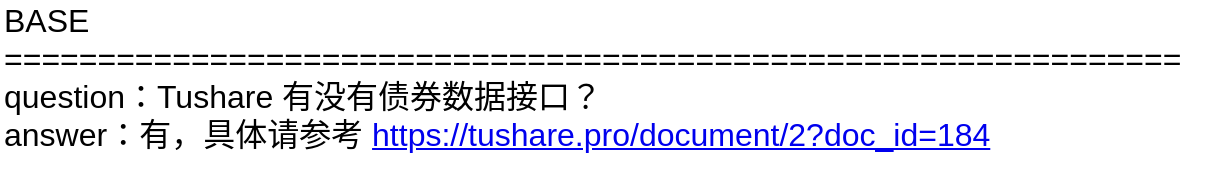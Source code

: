 <mxfile version="11.3.0" type="github" pages="2"><diagram id="3CExkol86nb7sZduVqyv" name="数据格式"><mxGraphModel dx="1040" dy="539" grid="1" gridSize="10" guides="1" tooltips="1" connect="1" arrows="1" fold="1" page="1" pageScale="1" pageWidth="850" pageHeight="1100" math="0" shadow="0"><root><mxCell id="0"/><mxCell id="1" parent="0"/><mxCell id="xafOQikvXWBFnsBsjxqg-1" value="&lt;font style=&quot;font-size: 16px&quot;&gt;BASE&amp;nbsp;&lt;br&gt;===============================================================&lt;br&gt;question：Tushare 有没有债券数据接口？&lt;br&gt;answer：有，具体请参考&amp;nbsp;&lt;a href=&quot;https://tushare.pro/document/2?doc_id=184&quot;&gt;https://tushare.pro/document/2?doc_id=184&lt;/a&gt;&lt;br&gt;&amp;nbsp;&lt;/font&gt;" style="text;html=1;strokeColor=none;fillColor=none;align=left;verticalAlign=middle;whiteSpace=wrap;rounded=0;" vertex="1" parent="1"><mxGeometry x="80" y="90" width="610" height="90" as="geometry"/></mxCell></root></mxGraphModel></diagram><diagram id="eDqhxSSTr_87cPjcIL40" name="Page-2"><mxGraphModel dx="1040" dy="539" grid="1" gridSize="10" guides="1" tooltips="1" connect="1" arrows="1" fold="1" page="1" pageScale="1" pageWidth="850" pageHeight="1100" math="0" shadow="0"><root><mxCell id="5LqbDZoRqiL3AFKJSfUx-0"/><mxCell id="5LqbDZoRqiL3AFKJSfUx-1" parent="5LqbDZoRqiL3AFKJSfUx-0"/><mxCell id="5LqbDZoRqiL3AFKJSfUx-2" value="参考：&lt;a href=&quot;https://github.com/baidu/AnyQ&quot; style=&quot;font-size: 16px;&quot;&gt;https://github.com/baidu/AnyQ&lt;/a&gt;" style="text;html=1;strokeColor=none;fillColor=none;align=center;verticalAlign=middle;whiteSpace=wrap;rounded=0;fontSize=16;" vertex="1" parent="5LqbDZoRqiL3AFKJSfUx-1"><mxGeometry x="20" y="20" width="290" height="30" as="geometry"/></mxCell></root></mxGraphModel></diagram></mxfile>
